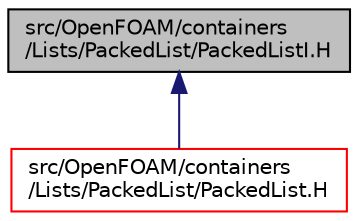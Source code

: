 digraph "src/OpenFOAM/containers/Lists/PackedList/PackedListI.H"
{
  bgcolor="transparent";
  edge [fontname="Helvetica",fontsize="10",labelfontname="Helvetica",labelfontsize="10"];
  node [fontname="Helvetica",fontsize="10",shape=record];
  Node2 [label="src/OpenFOAM/containers\l/Lists/PackedList/PackedListI.H",height=0.2,width=0.4,color="black", fillcolor="grey75", style="filled", fontcolor="black"];
  Node2 -> Node3 [dir="back",color="midnightblue",fontsize="10",style="solid",fontname="Helvetica"];
  Node3 [label="src/OpenFOAM/containers\l/Lists/PackedList/PackedList.H",height=0.2,width=0.4,color="red",URL="$a09407.html"];
}
